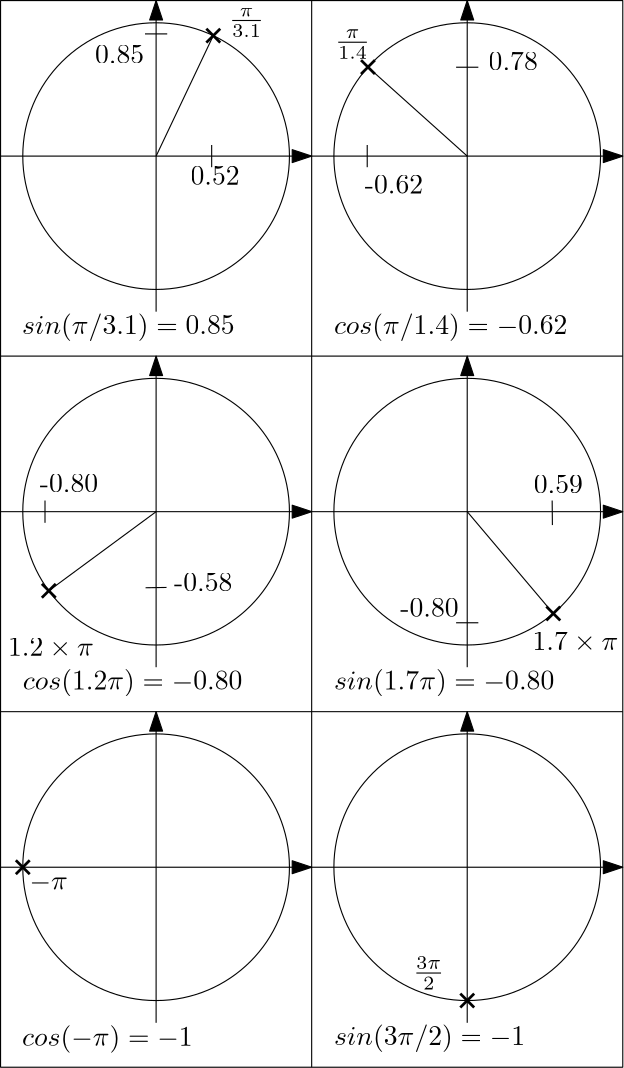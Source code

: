 <?xml version="1.0"?>
<!DOCTYPE ipe SYSTEM "ipe.dtd">
<ipe version="70005" creator="Ipe 7.1.4">
<info created="D:20140929225355" modified="D:20141002224215"/>
<ipestyle name="basic">
<symbol name="arrow/arc(spx)">
<path stroke="sym-stroke" fill="sym-stroke" pen="sym-pen">
0 0 m
-1 0.333 l
-1 -0.333 l
h
</path>
</symbol>
<symbol name="arrow/farc(spx)">
<path stroke="sym-stroke" fill="white" pen="sym-pen">
0 0 m
-1 0.333 l
-1 -0.333 l
h
</path>
</symbol>
<symbol name="mark/circle(sx)" transformations="translations">
<path fill="sym-stroke">
0.6 0 0 0.6 0 0 e
0.4 0 0 0.4 0 0 e
</path>
</symbol>
<symbol name="mark/disk(sx)" transformations="translations">
<path fill="sym-stroke">
0.6 0 0 0.6 0 0 e
</path>
</symbol>
<symbol name="mark/fdisk(sfx)" transformations="translations">
<group>
<path fill="sym-fill">
0.5 0 0 0.5 0 0 e
</path>
<path fill="sym-stroke" fillrule="eofill">
0.6 0 0 0.6 0 0 e
0.4 0 0 0.4 0 0 e
</path>
</group>
</symbol>
<symbol name="mark/box(sx)" transformations="translations">
<path fill="sym-stroke" fillrule="eofill">
-0.6 -0.6 m
0.6 -0.6 l
0.6 0.6 l
-0.6 0.6 l
h
-0.4 -0.4 m
0.4 -0.4 l
0.4 0.4 l
-0.4 0.4 l
h
</path>
</symbol>
<symbol name="mark/square(sx)" transformations="translations">
<path fill="sym-stroke">
-0.6 -0.6 m
0.6 -0.6 l
0.6 0.6 l
-0.6 0.6 l
h
</path>
</symbol>
<symbol name="mark/fsquare(sfx)" transformations="translations">
<group>
<path fill="sym-fill">
-0.5 -0.5 m
0.5 -0.5 l
0.5 0.5 l
-0.5 0.5 l
h
</path>
<path fill="sym-stroke" fillrule="eofill">
-0.6 -0.6 m
0.6 -0.6 l
0.6 0.6 l
-0.6 0.6 l
h
-0.4 -0.4 m
0.4 -0.4 l
0.4 0.4 l
-0.4 0.4 l
h
</path>
</group>
</symbol>
<symbol name="mark/cross(sx)" transformations="translations">
<group>
<path fill="sym-stroke">
-0.43 -0.57 m
0.57 0.43 l
0.43 0.57 l
-0.57 -0.43 l
h
</path>
<path fill="sym-stroke">
-0.43 0.57 m
0.57 -0.43 l
0.43 -0.57 l
-0.57 0.43 l
h
</path>
</group>
</symbol>
<symbol name="arrow/fnormal(spx)">
<path stroke="sym-stroke" fill="white" pen="sym-pen">
0 0 m
-1 0.333 l
-1 -0.333 l
h
</path>
</symbol>
<symbol name="arrow/pointed(spx)">
<path stroke="sym-stroke" fill="sym-stroke" pen="sym-pen">
0 0 m
-1 0.333 l
-0.8 0 l
-1 -0.333 l
h
</path>
</symbol>
<symbol name="arrow/fpointed(spx)">
<path stroke="sym-stroke" fill="white" pen="sym-pen">
0 0 m
-1 0.333 l
-0.8 0 l
-1 -0.333 l
h
</path>
</symbol>
<symbol name="arrow/linear(spx)">
<path stroke="sym-stroke" pen="sym-pen">
-1 0.333 m
0 0 l
-1 -0.333 l
</path>
</symbol>
<symbol name="arrow/fdouble(spx)">
<path stroke="sym-stroke" fill="white" pen="sym-pen">
0 0 m
-1 0.333 l
-1 -0.333 l
h
-1 0 m
-2 0.333 l
-2 -0.333 l
h
</path>
</symbol>
<symbol name="arrow/double(spx)">
<path stroke="sym-stroke" fill="sym-stroke" pen="sym-pen">
0 0 m
-1 0.333 l
-1 -0.333 l
h
-1 0 m
-2 0.333 l
-2 -0.333 l
h
</path>
</symbol>
<pen name="heavier" value="0.8"/>
<pen name="fat" value="1.2"/>
<pen name="ultrafat" value="2"/>
<symbolsize name="large" value="5"/>
<symbolsize name="small" value="2"/>
<symbolsize name="tiny" value="1.1"/>
<arrowsize name="large" value="10"/>
<arrowsize name="small" value="5"/>
<arrowsize name="tiny" value="3"/>
<color name="red" value="1 0 0"/>
<color name="green" value="0 1 0"/>
<color name="blue" value="0 0 1"/>
<color name="yellow" value="1 1 0"/>
<color name="orange" value="1 0.647 0"/>
<color name="gold" value="1 0.843 0"/>
<color name="purple" value="0.627 0.125 0.941"/>
<color name="gray" value="0.745"/>
<color name="brown" value="0.647 0.165 0.165"/>
<color name="navy" value="0 0 0.502"/>
<color name="pink" value="1 0.753 0.796"/>
<color name="seagreen" value="0.18 0.545 0.341"/>
<color name="turquoise" value="0.251 0.878 0.816"/>
<color name="violet" value="0.933 0.51 0.933"/>
<color name="darkblue" value="0 0 0.545"/>
<color name="darkcyan" value="0 0.545 0.545"/>
<color name="darkgray" value="0.663"/>
<color name="darkgreen" value="0 0.392 0"/>
<color name="darkmagenta" value="0.545 0 0.545"/>
<color name="darkorange" value="1 0.549 0"/>
<color name="darkred" value="0.545 0 0"/>
<color name="lightblue" value="0.678 0.847 0.902"/>
<color name="lightcyan" value="0.878 1 1"/>
<color name="lightgray" value="0.827"/>
<color name="lightgreen" value="0.565 0.933 0.565"/>
<color name="lightyellow" value="1 1 0.878"/>
<dashstyle name="dashed" value="[4] 0"/>
<dashstyle name="dotted" value="[1 3] 0"/>
<dashstyle name="dash dotted" value="[4 2 1 2] 0"/>
<dashstyle name="dash dot dotted" value="[4 2 1 2 1 2] 0"/>
<textsize name="large" value="\large"/>
<textsize name="small" value="\small"/>
<textsize name="tiny" value="\tiny"/>
<textsize name="Large" value="\Large"/>
<textsize name="LARGE" value="\LARGE"/>
<textsize name="huge" value="\huge"/>
<textsize name="Huge" value="\Huge"/>
<textsize name="footnote" value="\footnotesize"/>
<textstyle name="center" begin="\begin{center}" end="\end{center}"/>
<textstyle name="itemize" begin="\begin{itemize}" end="\end{itemize}"/>
<textstyle name="item" begin="\begin{itemize}\item{}" end="\end{itemize}"/>
<gridsize name="4 pts" value="4"/>
<gridsize name="8 pts (~3 mm)" value="8"/>
<gridsize name="16 pts (~6 mm)" value="16"/>
<gridsize name="32 pts (~12 mm)" value="32"/>
<gridsize name="10 pts (~3.5 mm)" value="10"/>
<gridsize name="20 pts (~7 mm)" value="20"/>
<gridsize name="14 pts (~5 mm)" value="14"/>
<gridsize name="28 pts (~10 mm)" value="28"/>
<gridsize name="56 pts (~20 mm)" value="56"/>
<anglesize name="90 deg" value="90"/>
<anglesize name="60 deg" value="60"/>
<anglesize name="45 deg" value="45"/>
<anglesize name="30 deg" value="30"/>
<anglesize name="22.5 deg" value="22.5"/>
<tiling name="falling" angle="-60" step="4" width="1"/>
<tiling name="rising" angle="30" step="4" width="1"/>
</ipestyle>
<page>
<layer name="alpha"/>
<view layers="alpha" active="alpha"/>
<text layer="alpha" matrix="1 0 0 1 -16.312 0" transformations="translations" pos="64 608" stroke="black" type="label" width="76.574" height="7.473" depth="2.49" valign="baseline">$sin(\pi / 3.1) =  0.85$</text>
<path stroke="black">
48 0 0 48 96 672 e
</path>
<path stroke="black">
48 0 0 48 208 672 e
</path>
<text matrix="1 0 0 1 -16 0" transformations="translations" pos="176 608" stroke="black" type="label" width="87.372" height="7.473" depth="2.49" valign="baseline">$cos(\pi /1.4 )= -0.62$
</text>
<path stroke="black">
48 0 0 48 96 544 e
</path>
<path stroke="black">
48 0 0 48 208 544 e
</path>
<text matrix="1 0 0 1 -16 0" transformations="translations" pos="64 480" stroke="black" type="label" width="82.39" height="7.473" depth="2.49" valign="baseline">$cos(1.2\pi) = -0.80$
</text>
<text matrix="1 0 0 1 -16 0" transformations="translations" pos="176 480" stroke="black" type="label" width="79.341" height="7.473" depth="2.49" valign="baseline">$sin(1.7 \pi) = -0.80 $</text>
<path stroke="black">
48 0 0 48 96 416 e
</path>
<path stroke="black">
48 0 0 48 208 416 e
</path>
<text matrix="1 0 0 1 -16.24 -0.239962" transformations="translations" pos="64 352" stroke="black" type="label" width="64.679" height="7.473" depth="2.49" valign="baseline">$cos(-\pi) = -1$ </text>
<text matrix="1 0 0 1 -16 0" transformations="translations" pos="176 352" stroke="black" type="label" width="72.146" height="7.473" depth="2.49" valign="baseline">$sin(3\pi /2) = -1$ </text>
<path stroke="black">
40 728 m
40 344 l
264 344 l
264 728 l
h
</path>
<path stroke="black">
152 728 m
152 344 l
</path>
<path stroke="black">
40 600 m
264 600 l
</path>
<path stroke="black">
40 472 m
264 472 l
</path>
<path stroke="black" arrow="normal/normal">
40 672 m
152 672 l
</path>
<path stroke="black" arrow="normal/normal">
152 672 m
264 672 l
</path>
<path stroke="black" arrow="normal/normal">
208 616 m
208 728 l
</path>
<path stroke="black" arrow="normal/normal">
96 616 m
96 728 l
</path>
<path stroke="black" arrow="normal/normal">
96 488 m
96 600 l
</path>
<path stroke="black" arrow="normal/normal">
208 488 m
208 600 l
</path>
<path stroke="black" arrow="normal/normal">
40 544 m
152 544 l
</path>
<path stroke="black" arrow="normal/normal">
152 544 m
264 544 l
</path>
<path stroke="black" arrow="normal/normal">
96 360 m
96 472 l
</path>
<path stroke="black" arrow="normal/normal">
208 360 m
208 472 l
</path>
<path stroke="black" arrow="normal/normal">
40 416 m
152 416 l
</path>
<path stroke="black" arrow="normal/normal">
152 416 m
264 416 l
</path>
<use name="mark/cross(sx)" pos="116.577 715.366" size="large" stroke="black"/>
<use name="mark/cross(sx)" pos="172.267 704.049" size="large" stroke="black"/>
<use name="mark/cross(sx)" pos="238.987 507.342" size="large" stroke="black"/>
<use name="mark/cross(sx)" pos="48 416" size="large" stroke="black"/>
<use name="mark/cross(sx)" pos="208 368" size="large" stroke="black"/>
<path stroke="black">
96 672 m
116.577 715.366 l
</path>
<path stroke="black">
208 672 m
172.267 704.049 l
</path>
<path stroke="black">
208 544 m
238.987 507.342 l
</path>
<text matrix="1 0 0 1 -1.10752 -3.8763" transformations="translations" pos="123.305 722.203" stroke="black" type="label" width="12.7" height="6.931" depth="3.43" valign="baseline">$\frac{\pi}{3.1} $</text>
<text transformations="translations" pos="160.368 710.499" stroke="black" type="label" width="12.7" height="6.931" depth="3.43" valign="baseline">$\frac{\pi}{1.4} $</text>
<text matrix="1 0 0 1 -3.83939 -8.87858" transformations="translations" pos="46.4895 500.977" stroke="black" type="label" width="30.943" height="6.421" depth="0.83" valign="baseline">$1.2 \times \pi$</text>
<text matrix="1 0 0 1 -5.30315 -3.43145" transformations="translations" pos="236.765 497.635" stroke="black" type="label" width="30.943" height="6.421" depth="0.83" valign="baseline">$1.7 \times \pi$</text>
<text matrix="1 0 0 1 7.24145 -2.69779" transformations="translations" pos="43.199 410.714" stroke="black" type="label" width="13.785" height="5.812" depth="0.83" valign="baseline">$-\pi $</text>
<text matrix="1 0 0 1 -23.9962 -4.79923" transformations="translations" pos="212.492 380.21" stroke="black" type="label" width="11.271" height="8.422" depth="3.43" valign="baseline">$\frac{3\pi}{2} $</text>
<text matrix="1 0 0 1 1.2478 6.239" transformations="translations" pos="72.7222 699.14" stroke="black" type="label" width="17.711" height="6.42" depth="0" valign="baseline">0.85</text>
<path stroke="black">
92 716 m
100 716 l
</path>
<path stroke="black">
116 676 m
116 668 l
</path>
<path stroke="black">
204 704 m
212 704 l
</path>
<path stroke="black">
172 676 m
172 668 l
</path>
<path matrix="1 0 0 1 0.283978 10.6492" stroke="black">
91.9268 505.961 m
99.4631 506.07 l
</path>
<path stroke="black">
204 504 m
212 504 l
</path>
<path stroke="black">
238.579 548.005 m
238.663 539.183 l
</path>
<text matrix="1 0 0 1 -2.83875 -1.62214" transformations="translations" pos="218.525 704.575" stroke="black" type="label" width="21.032" height="6.42" depth="0" valign="baseline">0.78
</text>
<text matrix="1 0 0 1 41.1963 -39.2094" transformations="translations" pos="61.2145 554.6" stroke="black" type="label" width="21.032" height="6.42" depth="0" valign="baseline">-0.58</text>
<use name="mark/cross(sx)" pos="57.3616 515.521" size="large" stroke="black"/>
<path stroke="black">
96 544 m
57.3616 515.521 l
</path>
<path stroke="black">
56 548 m
56 540 l
</path>
<text matrix="1 0 0 1 -2.43321 -4.46089" transformations="translations" pos="186.348 510.655" stroke="black" type="label" width="21.032" height="6.42" depth="0" valign="baseline">-0.80</text>
<text transformations="translations" pos="108.383 661.686" stroke="black" type="label" width="21.032" height="6.42" depth="0" valign="baseline">0.52
</text>
<text matrix="1 0 0 1 2.10878 -5.27196" transformations="translations" pos="169.011 663.795" stroke="black" type="label" width="21.032" height="6.42" depth="0" valign="baseline">-0.62</text>
<text matrix="1 0 0 1 -7.48681 -8.73461" transformations="translations" pos="61.5993 559.709" stroke="black" type="label" width="21.032" height="6.42" depth="0" valign="baseline">-0.80</text>
<text matrix="1 0 0 1 -4.67925 -5.92705" transformations="translations" pos="236.603 556.589" stroke="black" type="label" width="17.711" height="6.42" depth="0" valign="baseline">0.59</text>
</page>
</ipe>
